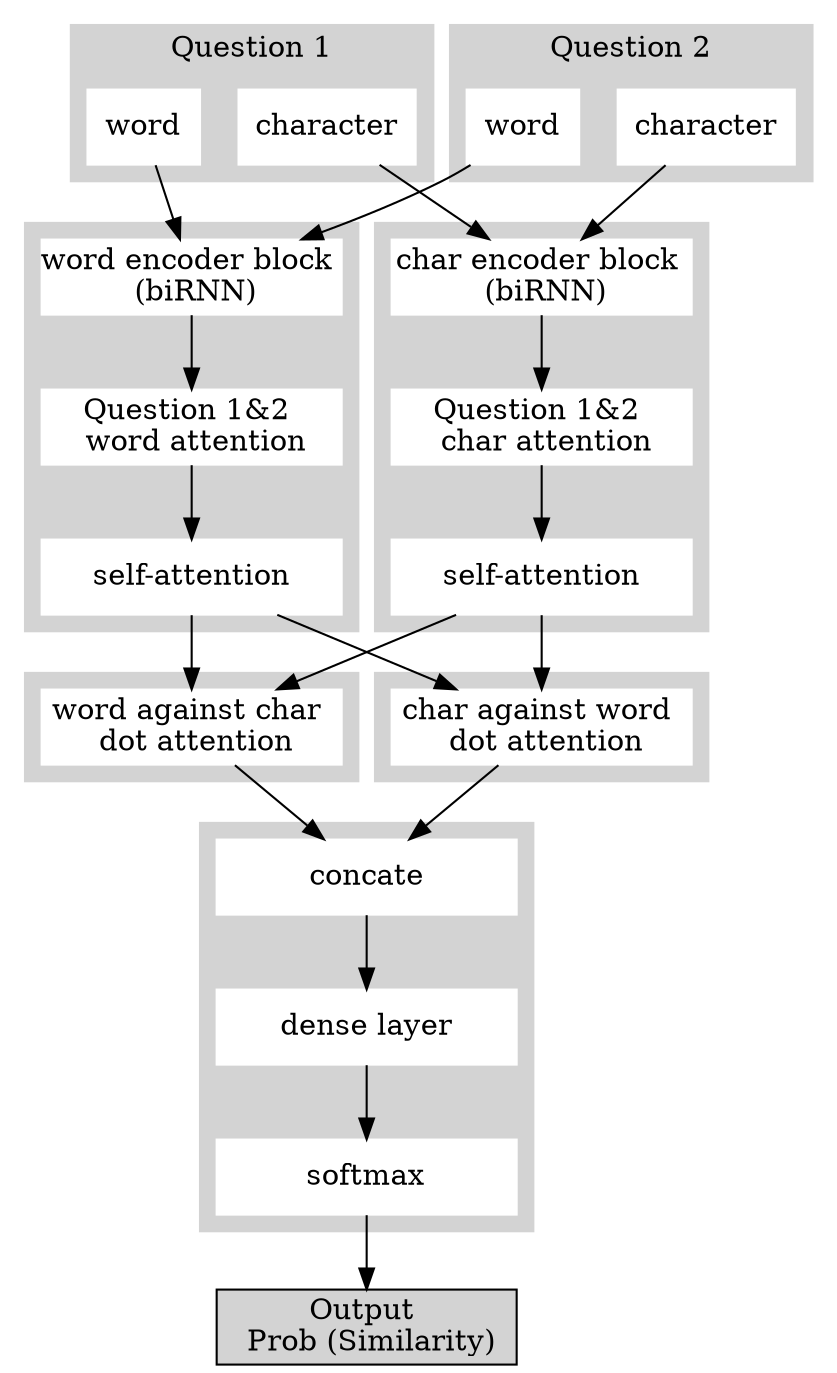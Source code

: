 digraph G {

  # graph [pad="0.5", nodesep="0.5", ranksep="0.5"];

  subgraph cluster_0 {
    style=filled;
    color=lightgrey;
    word_1 [label="word", style=filled,color=white, shape=box];
    char_1 [label="character", style=filled,color=white, shape=box];

    label = "Question 1";
  }

  subgraph cluster_1 {
    style=filled;
    color=lightgrey;
    word_2 [label="word", style=filled,color=white, shape=box];
    char_2 [label="character", style=filled,color=white, shape=box];

    label = "Question 2";
  }

  subgraph cluster_word_enc {
    style=filled;
    color=lightgrey;
    word_encoder [label="word encoder block \n (biRNN)", fixedsize=true, width=2, style=filled, color=white, shape=box];
    word_1 -> word_encoder
    word_2 -> word_encoder

    word_att [label="Question 1&2 \n word attention", fixedsize=true, width=2, style=filled, color=white, shape=box];
    word_encoder -> word_att

    self_word_att [label="self-attention", fixedsize=true, width=2, style=filled, color=white, shape=box];
    word_att -> self_word_att
  }

  subgraph cluster_char_enc {
    style=filled;
    color=lightgrey;
    char_encoder [label="char encoder block \n (biRNN)", fixedsize=true, width=2, style=filled, color=white, shape=box];
    char_1 -> char_encoder
    char_2 -> char_encoder

    char_att [label="Question 1&2 \n char attention", fixedsize=true, width=2, style=filled, color=white, shape=box];
    char_encoder -> char_att

    self_char_att [label="self-attention", fixedsize=true, width=2, style=filled, color=white, shape=box];
    char_att -> self_char_att
  }

  subgraph cluster_w_dot_attention {
    style=filled;
    color=lightgrey;
    w_dot_att [label="word against char \n dot attention", fixedsize=true, width=2, style=filled, color=white, shape=box];
    self_char_att -> w_dot_att
    self_word_att -> w_dot_att
  }

  subgraph cluster_c_dot_attention {
    style=filled;
    color=lightgrey;
    c_dot_att [label="char against word \n dot attention", fixedsize=true, width=2, style=filled, color=white, shape=box];
    self_char_att -> c_dot_att
    self_word_att -> c_dot_att
  }

  subgraph cluster_out {

    style=filled;
    color=lightgrey;
    concate [label="concate", fixedsize=true, width=2, style=filled, color=white, shape=box];
    w_dot_att -> concate
    c_dot_att -> concate

    dl [label="dense layer", fixedsize=true, width=2, style=filled, color=white, shape=box];
    concate -> dl

    softmax [label="softmax", fixedsize=true, width=2, style=filled, color=white, shape=box];
    dl -> softmax
  }

  output [label="Output \n Prob (Similarity)", fixedsize=true, width=2, style=filled, shape=box];
  softmax -> output

}
